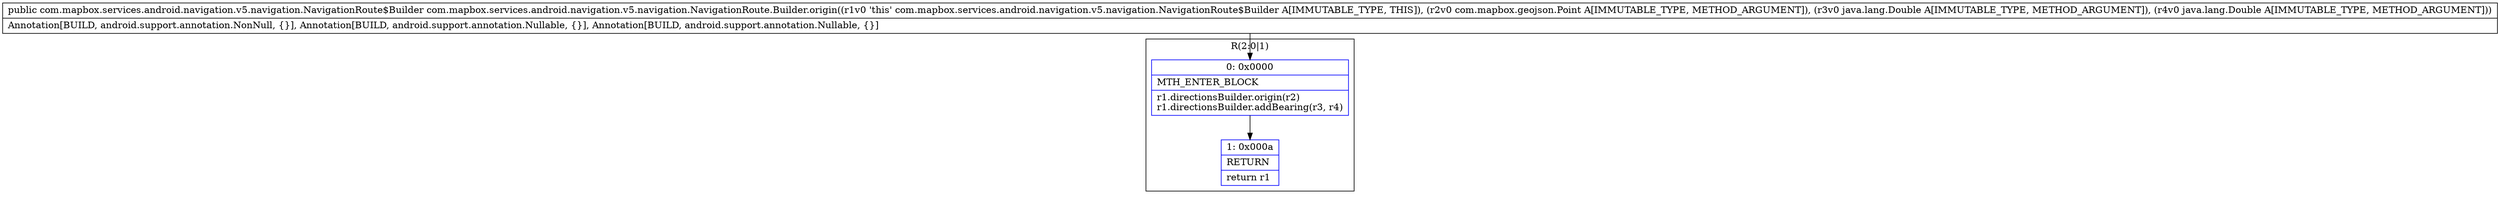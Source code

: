 digraph "CFG forcom.mapbox.services.android.navigation.v5.navigation.NavigationRoute.Builder.origin(Lcom\/mapbox\/geojson\/Point;Ljava\/lang\/Double;Ljava\/lang\/Double;)Lcom\/mapbox\/services\/android\/navigation\/v5\/navigation\/NavigationRoute$Builder;" {
subgraph cluster_Region_998285796 {
label = "R(2:0|1)";
node [shape=record,color=blue];
Node_0 [shape=record,label="{0\:\ 0x0000|MTH_ENTER_BLOCK\l|r1.directionsBuilder.origin(r2)\lr1.directionsBuilder.addBearing(r3, r4)\l}"];
Node_1 [shape=record,label="{1\:\ 0x000a|RETURN\l|return r1\l}"];
}
MethodNode[shape=record,label="{public com.mapbox.services.android.navigation.v5.navigation.NavigationRoute$Builder com.mapbox.services.android.navigation.v5.navigation.NavigationRoute.Builder.origin((r1v0 'this' com.mapbox.services.android.navigation.v5.navigation.NavigationRoute$Builder A[IMMUTABLE_TYPE, THIS]), (r2v0 com.mapbox.geojson.Point A[IMMUTABLE_TYPE, METHOD_ARGUMENT]), (r3v0 java.lang.Double A[IMMUTABLE_TYPE, METHOD_ARGUMENT]), (r4v0 java.lang.Double A[IMMUTABLE_TYPE, METHOD_ARGUMENT]))  | Annotation[BUILD, android.support.annotation.NonNull, \{\}], Annotation[BUILD, android.support.annotation.Nullable, \{\}], Annotation[BUILD, android.support.annotation.Nullable, \{\}]\l}"];
MethodNode -> Node_0;
Node_0 -> Node_1;
}

